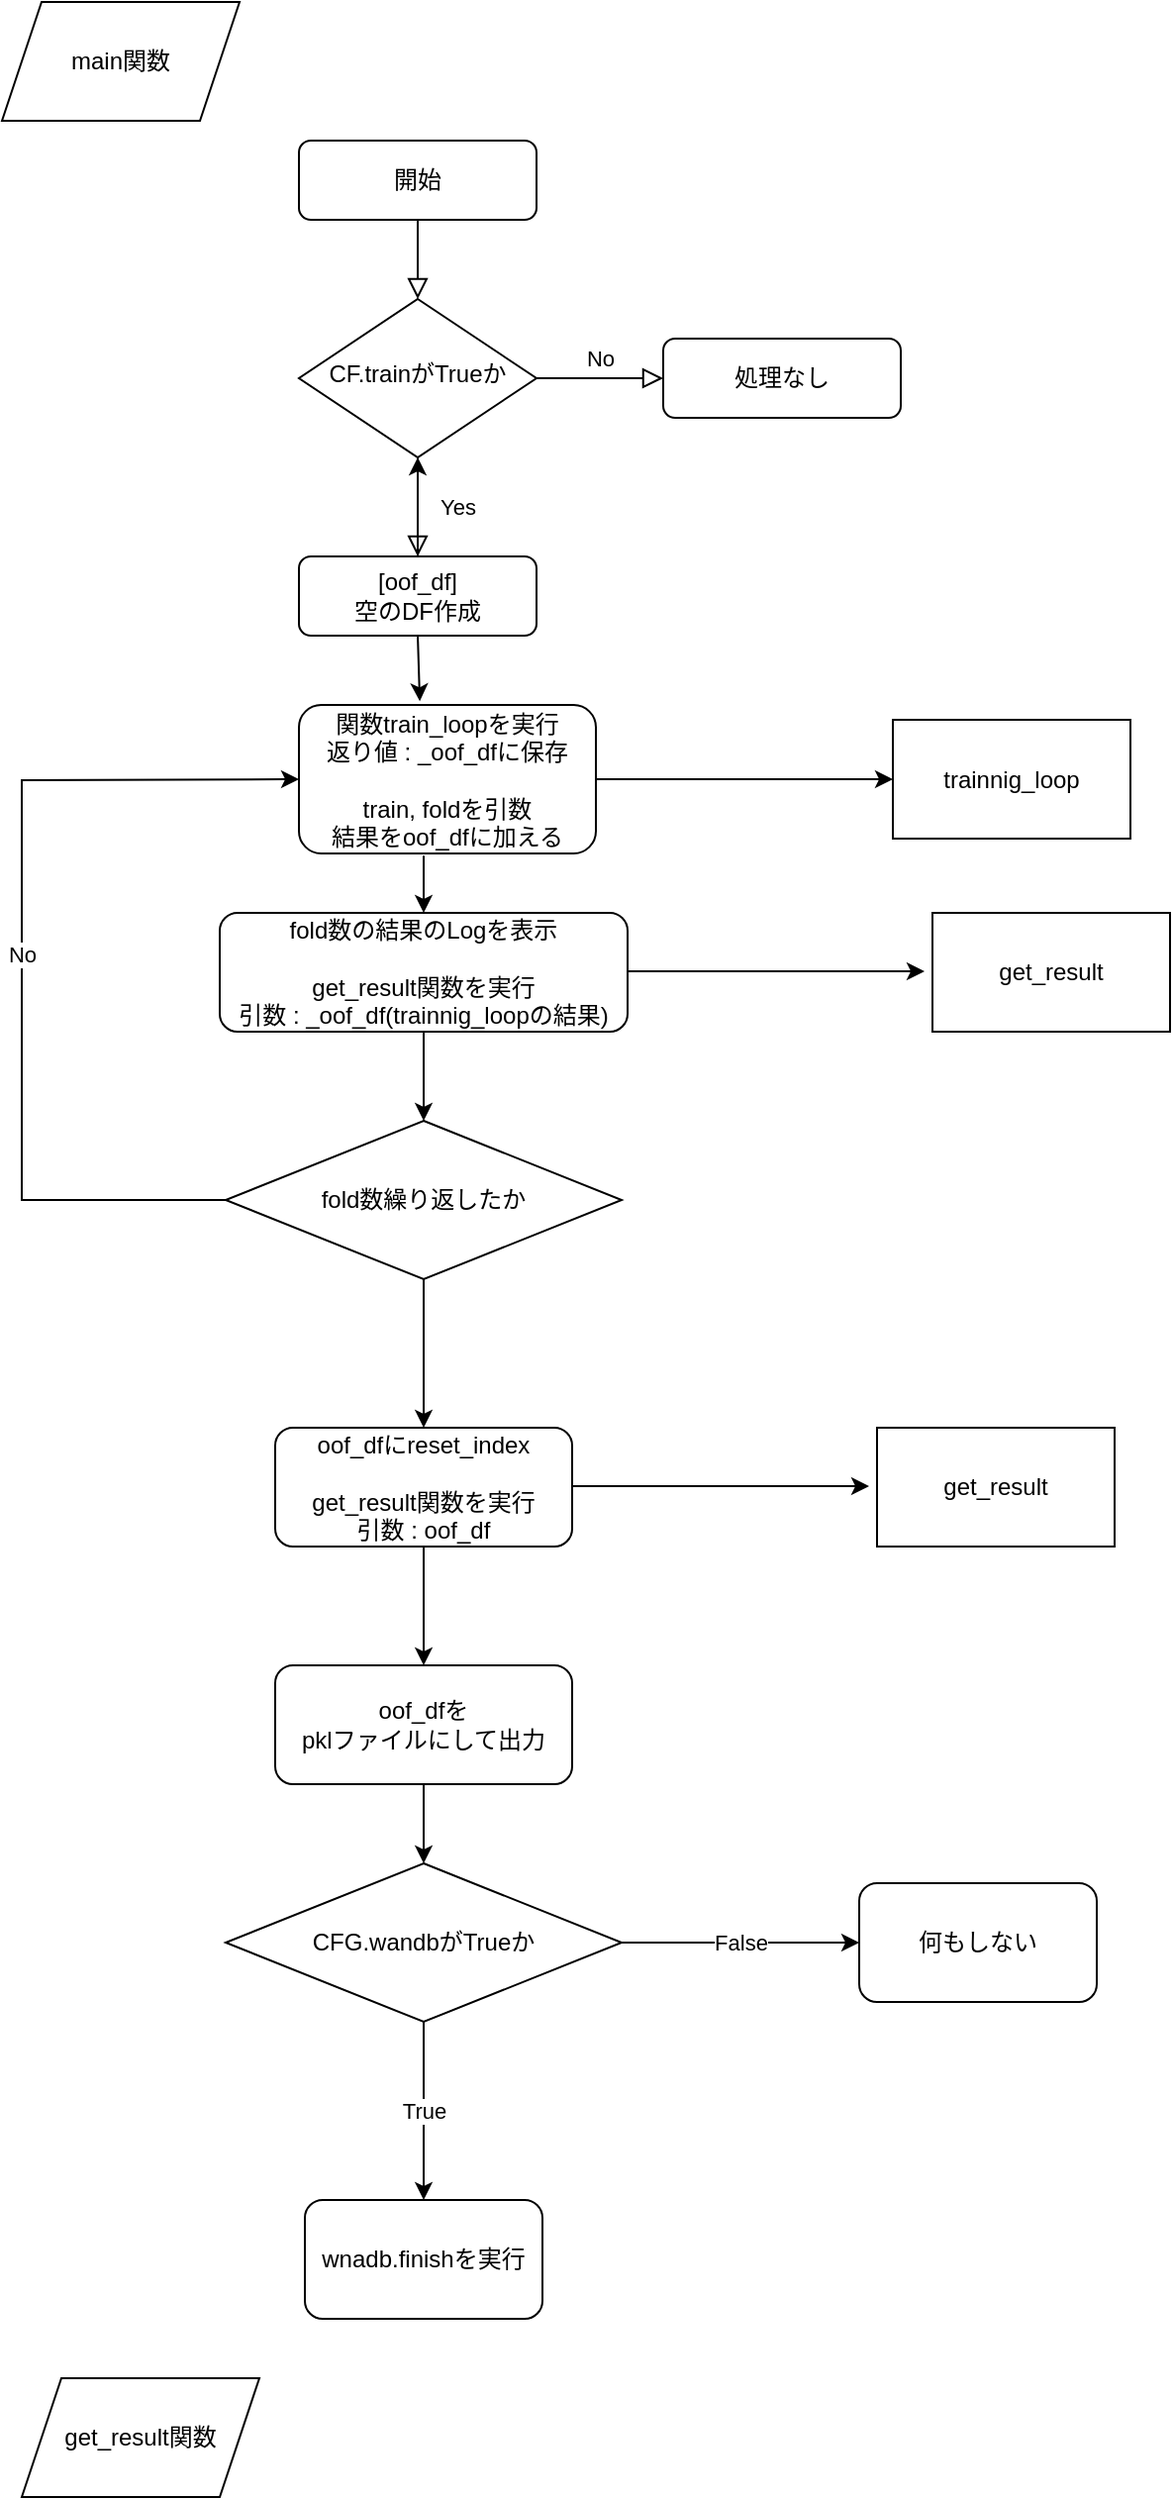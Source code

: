 <mxfile version="17.4.5" type="github">
  <diagram id="C5RBs43oDa-KdzZeNtuy" name="Page-1">
    <mxGraphModel dx="1422" dy="1963" grid="1" gridSize="10" guides="1" tooltips="1" connect="1" arrows="1" fold="1" page="1" pageScale="1" pageWidth="827" pageHeight="1169" math="0" shadow="0">
      <root>
        <mxCell id="WIyWlLk6GJQsqaUBKTNV-0" />
        <mxCell id="WIyWlLk6GJQsqaUBKTNV-1" parent="WIyWlLk6GJQsqaUBKTNV-0" />
        <mxCell id="WIyWlLk6GJQsqaUBKTNV-2" value="" style="rounded=0;html=1;jettySize=auto;orthogonalLoop=1;fontSize=11;endArrow=block;endFill=0;endSize=8;strokeWidth=1;shadow=0;labelBackgroundColor=none;edgeStyle=orthogonalEdgeStyle;" parent="WIyWlLk6GJQsqaUBKTNV-1" source="WIyWlLk6GJQsqaUBKTNV-3" target="WIyWlLk6GJQsqaUBKTNV-6" edge="1">
          <mxGeometry relative="1" as="geometry" />
        </mxCell>
        <mxCell id="WIyWlLk6GJQsqaUBKTNV-3" value="開始" style="rounded=1;whiteSpace=wrap;html=1;fontSize=12;glass=0;strokeWidth=1;shadow=0;" parent="WIyWlLk6GJQsqaUBKTNV-1" vertex="1">
          <mxGeometry x="170" y="50" width="120" height="40" as="geometry" />
        </mxCell>
        <mxCell id="WIyWlLk6GJQsqaUBKTNV-4" value="Yes" style="rounded=0;html=1;jettySize=auto;orthogonalLoop=1;fontSize=11;endArrow=block;endFill=0;endSize=8;strokeWidth=1;shadow=0;labelBackgroundColor=none;edgeStyle=orthogonalEdgeStyle;" parent="WIyWlLk6GJQsqaUBKTNV-1" source="WIyWlLk6GJQsqaUBKTNV-6" edge="1">
          <mxGeometry y="20" relative="1" as="geometry">
            <mxPoint as="offset" />
            <mxPoint x="230" y="260" as="targetPoint" />
          </mxGeometry>
        </mxCell>
        <mxCell id="WIyWlLk6GJQsqaUBKTNV-5" value="No" style="edgeStyle=orthogonalEdgeStyle;rounded=0;html=1;jettySize=auto;orthogonalLoop=1;fontSize=11;endArrow=block;endFill=0;endSize=8;strokeWidth=1;shadow=0;labelBackgroundColor=none;" parent="WIyWlLk6GJQsqaUBKTNV-1" source="WIyWlLk6GJQsqaUBKTNV-6" target="WIyWlLk6GJQsqaUBKTNV-7" edge="1">
          <mxGeometry y="10" relative="1" as="geometry">
            <mxPoint as="offset" />
          </mxGeometry>
        </mxCell>
        <mxCell id="WIyWlLk6GJQsqaUBKTNV-6" value="CF.trainがTrueか" style="rhombus;whiteSpace=wrap;html=1;shadow=0;fontFamily=Helvetica;fontSize=12;align=center;strokeWidth=1;spacing=6;spacingTop=-4;" parent="WIyWlLk6GJQsqaUBKTNV-1" vertex="1">
          <mxGeometry x="170" y="130" width="120" height="80" as="geometry" />
        </mxCell>
        <mxCell id="WIyWlLk6GJQsqaUBKTNV-7" value="処理なし" style="rounded=1;whiteSpace=wrap;html=1;fontSize=12;glass=0;strokeWidth=1;shadow=0;" parent="WIyWlLk6GJQsqaUBKTNV-1" vertex="1">
          <mxGeometry x="354" y="150" width="120" height="40" as="geometry" />
        </mxCell>
        <mxCell id="WIyWlLk6GJQsqaUBKTNV-11" value="関数train_loopを実行&lt;br&gt;返り値 : _oof_dfに保存&lt;br&gt;&lt;br&gt;train, foldを引数&lt;br&gt;結果をoof_dfに加える" style="rounded=1;whiteSpace=wrap;html=1;fontSize=12;glass=0;strokeWidth=1;shadow=0;" parent="WIyWlLk6GJQsqaUBKTNV-1" vertex="1">
          <mxGeometry x="170" y="335" width="150" height="75" as="geometry" />
        </mxCell>
        <mxCell id="KWEyHYr15O6vjXk_pgM1-2" value="" style="edgeStyle=orthogonalEdgeStyle;rounded=0;orthogonalLoop=1;jettySize=auto;html=1;" parent="WIyWlLk6GJQsqaUBKTNV-1" source="KWEyHYr15O6vjXk_pgM1-0" target="WIyWlLk6GJQsqaUBKTNV-6" edge="1">
          <mxGeometry relative="1" as="geometry">
            <Array as="points">
              <mxPoint x="230" y="260" />
              <mxPoint x="230" y="260" />
            </Array>
          </mxGeometry>
        </mxCell>
        <mxCell id="KWEyHYr15O6vjXk_pgM1-0" value="[oof_df]&lt;br&gt;空のDF作成" style="rounded=1;whiteSpace=wrap;html=1;fontSize=12;glass=0;strokeWidth=1;shadow=0;" parent="WIyWlLk6GJQsqaUBKTNV-1" vertex="1">
          <mxGeometry x="170" y="260" width="120" height="40" as="geometry" />
        </mxCell>
        <mxCell id="KWEyHYr15O6vjXk_pgM1-3" value="" style="endArrow=classic;html=1;rounded=0;exitX=0.5;exitY=1;exitDx=0;exitDy=0;entryX=0.407;entryY=-0.025;entryDx=0;entryDy=0;entryPerimeter=0;" parent="WIyWlLk6GJQsqaUBKTNV-1" source="KWEyHYr15O6vjXk_pgM1-0" target="WIyWlLk6GJQsqaUBKTNV-11" edge="1">
          <mxGeometry width="50" height="50" relative="1" as="geometry">
            <mxPoint x="390" y="430" as="sourcePoint" />
            <mxPoint x="440" y="380" as="targetPoint" />
            <Array as="points" />
          </mxGeometry>
        </mxCell>
        <mxCell id="s_OPu7HE5Z-P0gc9rtlg-2" value="" style="endArrow=classic;html=1;rounded=0;exitX=1;exitY=0.5;exitDx=0;exitDy=0;" edge="1" parent="WIyWlLk6GJQsqaUBKTNV-1" source="WIyWlLk6GJQsqaUBKTNV-11" target="s_OPu7HE5Z-P0gc9rtlg-3">
          <mxGeometry width="50" height="50" relative="1" as="geometry">
            <mxPoint x="390" y="410" as="sourcePoint" />
            <mxPoint x="410" y="365" as="targetPoint" />
          </mxGeometry>
        </mxCell>
        <mxCell id="s_OPu7HE5Z-P0gc9rtlg-3" value="trainnig_loop" style="rounded=0;whiteSpace=wrap;html=1;" vertex="1" parent="WIyWlLk6GJQsqaUBKTNV-1">
          <mxGeometry x="470" y="342.5" width="120" height="60" as="geometry" />
        </mxCell>
        <mxCell id="s_OPu7HE5Z-P0gc9rtlg-15" value="" style="edgeStyle=orthogonalEdgeStyle;rounded=0;orthogonalLoop=1;jettySize=auto;html=1;" edge="1" parent="WIyWlLk6GJQsqaUBKTNV-1" source="s_OPu7HE5Z-P0gc9rtlg-5" target="s_OPu7HE5Z-P0gc9rtlg-14">
          <mxGeometry relative="1" as="geometry" />
        </mxCell>
        <mxCell id="s_OPu7HE5Z-P0gc9rtlg-5" value="fold数繰り返したか" style="rhombus;whiteSpace=wrap;html=1;" vertex="1" parent="WIyWlLk6GJQsqaUBKTNV-1">
          <mxGeometry x="133" y="545" width="200" height="80" as="geometry" />
        </mxCell>
        <mxCell id="s_OPu7HE5Z-P0gc9rtlg-7" value="No" style="endArrow=classic;html=1;rounded=0;exitX=0;exitY=0.5;exitDx=0;exitDy=0;entryX=0;entryY=0.5;entryDx=0;entryDy=0;" edge="1" parent="WIyWlLk6GJQsqaUBKTNV-1" source="s_OPu7HE5Z-P0gc9rtlg-5" target="WIyWlLk6GJQsqaUBKTNV-11">
          <mxGeometry width="50" height="50" relative="1" as="geometry">
            <mxPoint x="410" y="410" as="sourcePoint" />
            <mxPoint x="380" y="380" as="targetPoint" />
            <Array as="points">
              <mxPoint x="30" y="585" />
              <mxPoint x="30" y="480" />
              <mxPoint x="30" y="373" />
            </Array>
          </mxGeometry>
        </mxCell>
        <mxCell id="s_OPu7HE5Z-P0gc9rtlg-9" value="" style="edgeStyle=orthogonalEdgeStyle;rounded=0;orthogonalLoop=1;jettySize=auto;html=1;" edge="1" parent="WIyWlLk6GJQsqaUBKTNV-1" source="s_OPu7HE5Z-P0gc9rtlg-8" target="s_OPu7HE5Z-P0gc9rtlg-5">
          <mxGeometry relative="1" as="geometry" />
        </mxCell>
        <mxCell id="s_OPu7HE5Z-P0gc9rtlg-8" value="fold数の結果のLogを表示&lt;br&gt;&lt;br&gt;get_result関数を実行&lt;br&gt;引数 : _oof_df(trainnig_loopの結果)" style="rounded=1;whiteSpace=wrap;html=1;fontSize=12;glass=0;strokeWidth=1;shadow=0;" vertex="1" parent="WIyWlLk6GJQsqaUBKTNV-1">
          <mxGeometry x="130" y="440" width="206" height="60" as="geometry" />
        </mxCell>
        <mxCell id="s_OPu7HE5Z-P0gc9rtlg-11" value="" style="endArrow=classic;html=1;rounded=0;exitX=0.42;exitY=1.015;exitDx=0;exitDy=0;exitPerimeter=0;entryX=0.5;entryY=0;entryDx=0;entryDy=0;" edge="1" parent="WIyWlLk6GJQsqaUBKTNV-1" source="WIyWlLk6GJQsqaUBKTNV-11" target="s_OPu7HE5Z-P0gc9rtlg-8">
          <mxGeometry width="50" height="50" relative="1" as="geometry">
            <mxPoint x="410" y="400" as="sourcePoint" />
            <mxPoint x="460" y="350" as="targetPoint" />
          </mxGeometry>
        </mxCell>
        <mxCell id="s_OPu7HE5Z-P0gc9rtlg-13" value="main関数" style="shape=parallelogram;perimeter=parallelogramPerimeter;whiteSpace=wrap;html=1;fixedSize=1;" vertex="1" parent="WIyWlLk6GJQsqaUBKTNV-1">
          <mxGeometry x="20" y="-20" width="120" height="60" as="geometry" />
        </mxCell>
        <mxCell id="s_OPu7HE5Z-P0gc9rtlg-21" value="" style="edgeStyle=orthogonalEdgeStyle;rounded=0;orthogonalLoop=1;jettySize=auto;html=1;" edge="1" parent="WIyWlLk6GJQsqaUBKTNV-1" source="s_OPu7HE5Z-P0gc9rtlg-14" target="s_OPu7HE5Z-P0gc9rtlg-20">
          <mxGeometry relative="1" as="geometry" />
        </mxCell>
        <mxCell id="s_OPu7HE5Z-P0gc9rtlg-14" value="oof_dfにreset_index&lt;br&gt;&lt;br&gt;get_result関数を実行&lt;br&gt;引数 : oof_df" style="rounded=1;whiteSpace=wrap;html=1;" vertex="1" parent="WIyWlLk6GJQsqaUBKTNV-1">
          <mxGeometry x="158" y="700" width="150" height="60" as="geometry" />
        </mxCell>
        <mxCell id="s_OPu7HE5Z-P0gc9rtlg-16" value="" style="endArrow=classic;html=1;rounded=0;exitX=1;exitY=0.5;exitDx=0;exitDy=0;" edge="1" parent="WIyWlLk6GJQsqaUBKTNV-1">
          <mxGeometry width="50" height="50" relative="1" as="geometry">
            <mxPoint x="336" y="469.5" as="sourcePoint" />
            <mxPoint x="486" y="469.5" as="targetPoint" />
          </mxGeometry>
        </mxCell>
        <mxCell id="s_OPu7HE5Z-P0gc9rtlg-17" value="get_result" style="rounded=0;whiteSpace=wrap;html=1;" vertex="1" parent="WIyWlLk6GJQsqaUBKTNV-1">
          <mxGeometry x="490" y="440" width="120" height="60" as="geometry" />
        </mxCell>
        <mxCell id="s_OPu7HE5Z-P0gc9rtlg-18" value="" style="endArrow=classic;html=1;rounded=0;exitX=1;exitY=0.5;exitDx=0;exitDy=0;" edge="1" parent="WIyWlLk6GJQsqaUBKTNV-1">
          <mxGeometry width="50" height="50" relative="1" as="geometry">
            <mxPoint x="308" y="729.5" as="sourcePoint" />
            <mxPoint x="458" y="729.5" as="targetPoint" />
          </mxGeometry>
        </mxCell>
        <mxCell id="s_OPu7HE5Z-P0gc9rtlg-19" value="get_result" style="rounded=0;whiteSpace=wrap;html=1;" vertex="1" parent="WIyWlLk6GJQsqaUBKTNV-1">
          <mxGeometry x="462" y="700" width="120" height="60" as="geometry" />
        </mxCell>
        <mxCell id="s_OPu7HE5Z-P0gc9rtlg-23" value="" style="edgeStyle=orthogonalEdgeStyle;rounded=0;orthogonalLoop=1;jettySize=auto;html=1;" edge="1" parent="WIyWlLk6GJQsqaUBKTNV-1" source="s_OPu7HE5Z-P0gc9rtlg-20" target="s_OPu7HE5Z-P0gc9rtlg-22">
          <mxGeometry relative="1" as="geometry" />
        </mxCell>
        <mxCell id="s_OPu7HE5Z-P0gc9rtlg-20" value="oof_dfを&lt;br&gt;pklファイルにして出力" style="rounded=1;whiteSpace=wrap;html=1;" vertex="1" parent="WIyWlLk6GJQsqaUBKTNV-1">
          <mxGeometry x="158" y="820" width="150" height="60" as="geometry" />
        </mxCell>
        <mxCell id="s_OPu7HE5Z-P0gc9rtlg-25" value="False" style="edgeStyle=orthogonalEdgeStyle;rounded=0;orthogonalLoop=1;jettySize=auto;html=1;" edge="1" parent="WIyWlLk6GJQsqaUBKTNV-1" source="s_OPu7HE5Z-P0gc9rtlg-22" target="s_OPu7HE5Z-P0gc9rtlg-24">
          <mxGeometry relative="1" as="geometry" />
        </mxCell>
        <mxCell id="s_OPu7HE5Z-P0gc9rtlg-27" value="True" style="edgeStyle=orthogonalEdgeStyle;rounded=0;orthogonalLoop=1;jettySize=auto;html=1;" edge="1" parent="WIyWlLk6GJQsqaUBKTNV-1" source="s_OPu7HE5Z-P0gc9rtlg-22" target="s_OPu7HE5Z-P0gc9rtlg-26">
          <mxGeometry relative="1" as="geometry" />
        </mxCell>
        <mxCell id="s_OPu7HE5Z-P0gc9rtlg-22" value="CFG.wandbがTrueか" style="rhombus;whiteSpace=wrap;html=1;" vertex="1" parent="WIyWlLk6GJQsqaUBKTNV-1">
          <mxGeometry x="133" y="920" width="200" height="80" as="geometry" />
        </mxCell>
        <mxCell id="s_OPu7HE5Z-P0gc9rtlg-24" value="何もしない" style="rounded=1;whiteSpace=wrap;html=1;" vertex="1" parent="WIyWlLk6GJQsqaUBKTNV-1">
          <mxGeometry x="453" y="930" width="120" height="60" as="geometry" />
        </mxCell>
        <mxCell id="s_OPu7HE5Z-P0gc9rtlg-26" value="wnadb.finishを実行" style="rounded=1;whiteSpace=wrap;html=1;" vertex="1" parent="WIyWlLk6GJQsqaUBKTNV-1">
          <mxGeometry x="173" y="1090" width="120" height="60" as="geometry" />
        </mxCell>
        <mxCell id="s_OPu7HE5Z-P0gc9rtlg-28" value="get_result関数" style="shape=parallelogram;perimeter=parallelogramPerimeter;whiteSpace=wrap;html=1;fixedSize=1;" vertex="1" parent="WIyWlLk6GJQsqaUBKTNV-1">
          <mxGeometry x="30" y="1180" width="120" height="60" as="geometry" />
        </mxCell>
      </root>
    </mxGraphModel>
  </diagram>
</mxfile>
